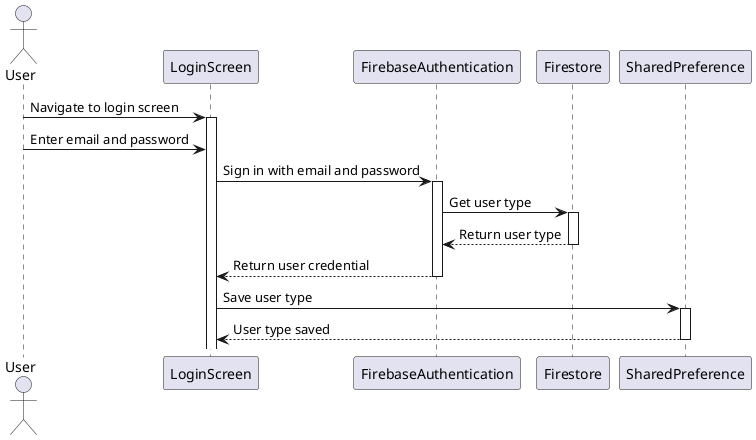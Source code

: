@startuml

actor User

User -> LoginScreen: Navigate to login screen
activate LoginScreen

User -> LoginScreen: Enter email and password

LoginScreen -> FirebaseAuthentication: Sign in with email and password
activate FirebaseAuthentication

FirebaseAuthentication -> Firestore: Get user type
activate Firestore

Firestore --> FirebaseAuthentication: Return user type
deactivate Firestore

FirebaseAuthentication --> LoginScreen: Return user credential
deactivate FirebaseAuthentication

LoginScreen -> SharedPreference: Save user type
activate SharedPreference

SharedPreference --> LoginScreen: User type saved
deactivate SharedPreference

@enduml
